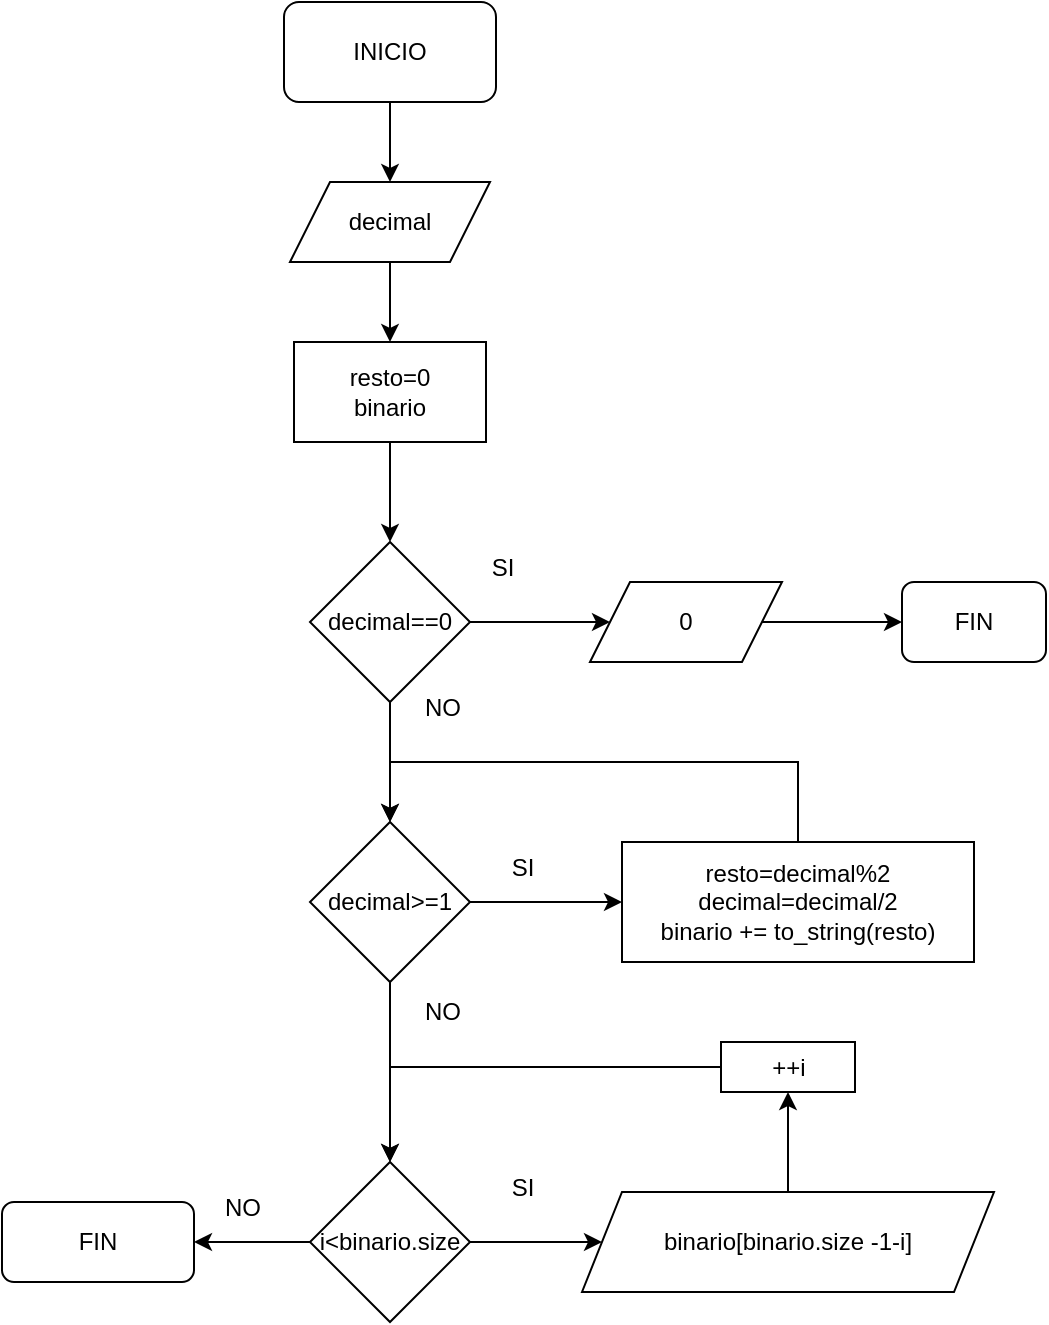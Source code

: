 <mxfile version="24.4.0" type="github">
  <diagram name="Página-1" id="fXBtPtwxcsScQPW4pMt2">
    <mxGraphModel dx="582" dy="442" grid="1" gridSize="10" guides="1" tooltips="1" connect="1" arrows="1" fold="1" page="1" pageScale="1" pageWidth="827" pageHeight="1169" math="0" shadow="0">
      <root>
        <mxCell id="0" />
        <mxCell id="1" parent="0" />
        <mxCell id="NRn59l2M-Xu9cUd4m8zt-3" value="" style="edgeStyle=orthogonalEdgeStyle;rounded=0;orthogonalLoop=1;jettySize=auto;html=1;" edge="1" parent="1" source="NRn59l2M-Xu9cUd4m8zt-1" target="NRn59l2M-Xu9cUd4m8zt-2">
          <mxGeometry relative="1" as="geometry" />
        </mxCell>
        <mxCell id="NRn59l2M-Xu9cUd4m8zt-1" value="INICIO" style="rounded=1;whiteSpace=wrap;html=1;" vertex="1" parent="1">
          <mxGeometry x="361" y="40" width="106" height="50" as="geometry" />
        </mxCell>
        <mxCell id="NRn59l2M-Xu9cUd4m8zt-5" value="" style="edgeStyle=orthogonalEdgeStyle;rounded=0;orthogonalLoop=1;jettySize=auto;html=1;" edge="1" parent="1" source="NRn59l2M-Xu9cUd4m8zt-2" target="NRn59l2M-Xu9cUd4m8zt-4">
          <mxGeometry relative="1" as="geometry" />
        </mxCell>
        <mxCell id="NRn59l2M-Xu9cUd4m8zt-2" value="decimal" style="shape=parallelogram;perimeter=parallelogramPerimeter;whiteSpace=wrap;html=1;fixedSize=1;" vertex="1" parent="1">
          <mxGeometry x="364" y="130" width="100" height="40" as="geometry" />
        </mxCell>
        <mxCell id="NRn59l2M-Xu9cUd4m8zt-7" value="" style="edgeStyle=orthogonalEdgeStyle;rounded=0;orthogonalLoop=1;jettySize=auto;html=1;" edge="1" parent="1" source="NRn59l2M-Xu9cUd4m8zt-4" target="NRn59l2M-Xu9cUd4m8zt-6">
          <mxGeometry relative="1" as="geometry" />
        </mxCell>
        <mxCell id="NRn59l2M-Xu9cUd4m8zt-4" value="resto=0&lt;div&gt;binario&lt;/div&gt;" style="whiteSpace=wrap;html=1;" vertex="1" parent="1">
          <mxGeometry x="366" y="210" width="96" height="50" as="geometry" />
        </mxCell>
        <mxCell id="NRn59l2M-Xu9cUd4m8zt-9" value="" style="edgeStyle=orthogonalEdgeStyle;rounded=0;orthogonalLoop=1;jettySize=auto;html=1;" edge="1" parent="1" source="NRn59l2M-Xu9cUd4m8zt-6" target="NRn59l2M-Xu9cUd4m8zt-8">
          <mxGeometry relative="1" as="geometry" />
        </mxCell>
        <mxCell id="NRn59l2M-Xu9cUd4m8zt-13" value="" style="edgeStyle=orthogonalEdgeStyle;rounded=0;orthogonalLoop=1;jettySize=auto;html=1;" edge="1" parent="1" source="NRn59l2M-Xu9cUd4m8zt-6" target="NRn59l2M-Xu9cUd4m8zt-12">
          <mxGeometry relative="1" as="geometry" />
        </mxCell>
        <mxCell id="NRn59l2M-Xu9cUd4m8zt-6" value="decimal==0" style="rhombus;whiteSpace=wrap;html=1;" vertex="1" parent="1">
          <mxGeometry x="374" y="310" width="80" height="80" as="geometry" />
        </mxCell>
        <mxCell id="NRn59l2M-Xu9cUd4m8zt-11" value="" style="edgeStyle=orthogonalEdgeStyle;rounded=0;orthogonalLoop=1;jettySize=auto;html=1;" edge="1" parent="1" source="NRn59l2M-Xu9cUd4m8zt-8" target="NRn59l2M-Xu9cUd4m8zt-10">
          <mxGeometry relative="1" as="geometry" />
        </mxCell>
        <mxCell id="NRn59l2M-Xu9cUd4m8zt-8" value="0" style="shape=parallelogram;perimeter=parallelogramPerimeter;whiteSpace=wrap;html=1;fixedSize=1;" vertex="1" parent="1">
          <mxGeometry x="514" y="330" width="96" height="40" as="geometry" />
        </mxCell>
        <mxCell id="NRn59l2M-Xu9cUd4m8zt-10" value="FIN" style="rounded=1;whiteSpace=wrap;html=1;" vertex="1" parent="1">
          <mxGeometry x="670" y="330" width="72" height="40" as="geometry" />
        </mxCell>
        <mxCell id="NRn59l2M-Xu9cUd4m8zt-15" value="" style="edgeStyle=orthogonalEdgeStyle;rounded=0;orthogonalLoop=1;jettySize=auto;html=1;" edge="1" parent="1" source="NRn59l2M-Xu9cUd4m8zt-12" target="NRn59l2M-Xu9cUd4m8zt-14">
          <mxGeometry relative="1" as="geometry" />
        </mxCell>
        <mxCell id="NRn59l2M-Xu9cUd4m8zt-20" value="" style="edgeStyle=orthogonalEdgeStyle;rounded=0;orthogonalLoop=1;jettySize=auto;html=1;" edge="1" parent="1" source="NRn59l2M-Xu9cUd4m8zt-12" target="NRn59l2M-Xu9cUd4m8zt-19">
          <mxGeometry relative="1" as="geometry" />
        </mxCell>
        <mxCell id="NRn59l2M-Xu9cUd4m8zt-12" value="decimal&amp;gt;=1" style="rhombus;whiteSpace=wrap;html=1;" vertex="1" parent="1">
          <mxGeometry x="374" y="450" width="80" height="80" as="geometry" />
        </mxCell>
        <mxCell id="NRn59l2M-Xu9cUd4m8zt-18" value="" style="edgeStyle=orthogonalEdgeStyle;rounded=0;orthogonalLoop=1;jettySize=auto;html=1;" edge="1" parent="1" source="NRn59l2M-Xu9cUd4m8zt-14" target="NRn59l2M-Xu9cUd4m8zt-12">
          <mxGeometry relative="1" as="geometry">
            <mxPoint x="610" y="410" as="targetPoint" />
            <Array as="points">
              <mxPoint x="618" y="420" />
              <mxPoint x="414" y="420" />
            </Array>
          </mxGeometry>
        </mxCell>
        <mxCell id="NRn59l2M-Xu9cUd4m8zt-14" value="resto=decimal%2&lt;div&gt;decimal=decimal/2&lt;/div&gt;&lt;div&gt;binario += to_string(resto)&lt;/div&gt;" style="whiteSpace=wrap;html=1;" vertex="1" parent="1">
          <mxGeometry x="530" y="460" width="176" height="60" as="geometry" />
        </mxCell>
        <mxCell id="NRn59l2M-Xu9cUd4m8zt-22" value="" style="edgeStyle=orthogonalEdgeStyle;rounded=0;orthogonalLoop=1;jettySize=auto;html=1;" edge="1" parent="1" source="NRn59l2M-Xu9cUd4m8zt-19" target="NRn59l2M-Xu9cUd4m8zt-21">
          <mxGeometry relative="1" as="geometry" />
        </mxCell>
        <mxCell id="NRn59l2M-Xu9cUd4m8zt-35" value="" style="edgeStyle=orthogonalEdgeStyle;rounded=0;orthogonalLoop=1;jettySize=auto;html=1;" edge="1" parent="1" source="NRn59l2M-Xu9cUd4m8zt-19" target="NRn59l2M-Xu9cUd4m8zt-34">
          <mxGeometry relative="1" as="geometry" />
        </mxCell>
        <mxCell id="NRn59l2M-Xu9cUd4m8zt-19" value="i&amp;lt;binario.size" style="rhombus;whiteSpace=wrap;html=1;" vertex="1" parent="1">
          <mxGeometry x="374" y="620" width="80" height="80" as="geometry" />
        </mxCell>
        <mxCell id="NRn59l2M-Xu9cUd4m8zt-26" value="" style="edgeStyle=orthogonalEdgeStyle;rounded=0;orthogonalLoop=1;jettySize=auto;html=1;" edge="1" parent="1" source="NRn59l2M-Xu9cUd4m8zt-21" target="NRn59l2M-Xu9cUd4m8zt-25">
          <mxGeometry relative="1" as="geometry" />
        </mxCell>
        <mxCell id="NRn59l2M-Xu9cUd4m8zt-21" value="binario[binario.size -1-i]" style="shape=parallelogram;perimeter=parallelogramPerimeter;whiteSpace=wrap;html=1;fixedSize=1;" vertex="1" parent="1">
          <mxGeometry x="510" y="635" width="206" height="50" as="geometry" />
        </mxCell>
        <mxCell id="NRn59l2M-Xu9cUd4m8zt-33" value="" style="edgeStyle=orthogonalEdgeStyle;rounded=0;orthogonalLoop=1;jettySize=auto;html=1;" edge="1" parent="1" source="NRn59l2M-Xu9cUd4m8zt-25" target="NRn59l2M-Xu9cUd4m8zt-19">
          <mxGeometry relative="1" as="geometry">
            <mxPoint x="576.5" y="572.5" as="targetPoint" />
          </mxGeometry>
        </mxCell>
        <mxCell id="NRn59l2M-Xu9cUd4m8zt-25" value="++i" style="whiteSpace=wrap;html=1;" vertex="1" parent="1">
          <mxGeometry x="579.5" y="560" width="67" height="25" as="geometry" />
        </mxCell>
        <mxCell id="NRn59l2M-Xu9cUd4m8zt-34" value="FIN" style="rounded=1;whiteSpace=wrap;html=1;" vertex="1" parent="1">
          <mxGeometry x="220" y="640" width="96" height="40" as="geometry" />
        </mxCell>
        <mxCell id="NRn59l2M-Xu9cUd4m8zt-36" value="SI" style="text;html=1;align=center;verticalAlign=middle;resizable=0;points=[];autosize=1;strokeColor=none;fillColor=none;" vertex="1" parent="1">
          <mxGeometry x="455" y="308" width="30" height="30" as="geometry" />
        </mxCell>
        <mxCell id="NRn59l2M-Xu9cUd4m8zt-37" value="NO" style="text;html=1;align=center;verticalAlign=middle;resizable=0;points=[];autosize=1;strokeColor=none;fillColor=none;" vertex="1" parent="1">
          <mxGeometry x="420" y="378" width="40" height="30" as="geometry" />
        </mxCell>
        <mxCell id="NRn59l2M-Xu9cUd4m8zt-38" value="SI" style="text;html=1;align=center;verticalAlign=middle;resizable=0;points=[];autosize=1;strokeColor=none;fillColor=none;" vertex="1" parent="1">
          <mxGeometry x="465" y="458" width="30" height="30" as="geometry" />
        </mxCell>
        <mxCell id="NRn59l2M-Xu9cUd4m8zt-39" value="NO" style="text;html=1;align=center;verticalAlign=middle;resizable=0;points=[];autosize=1;strokeColor=none;fillColor=none;" vertex="1" parent="1">
          <mxGeometry x="420" y="530" width="40" height="30" as="geometry" />
        </mxCell>
        <mxCell id="NRn59l2M-Xu9cUd4m8zt-40" value="SI" style="text;html=1;align=center;verticalAlign=middle;resizable=0;points=[];autosize=1;strokeColor=none;fillColor=none;" vertex="1" parent="1">
          <mxGeometry x="465" y="618" width="30" height="30" as="geometry" />
        </mxCell>
        <mxCell id="NRn59l2M-Xu9cUd4m8zt-41" value="NO" style="text;html=1;align=center;verticalAlign=middle;resizable=0;points=[];autosize=1;strokeColor=none;fillColor=none;" vertex="1" parent="1">
          <mxGeometry x="320" y="628" width="40" height="30" as="geometry" />
        </mxCell>
      </root>
    </mxGraphModel>
  </diagram>
</mxfile>
